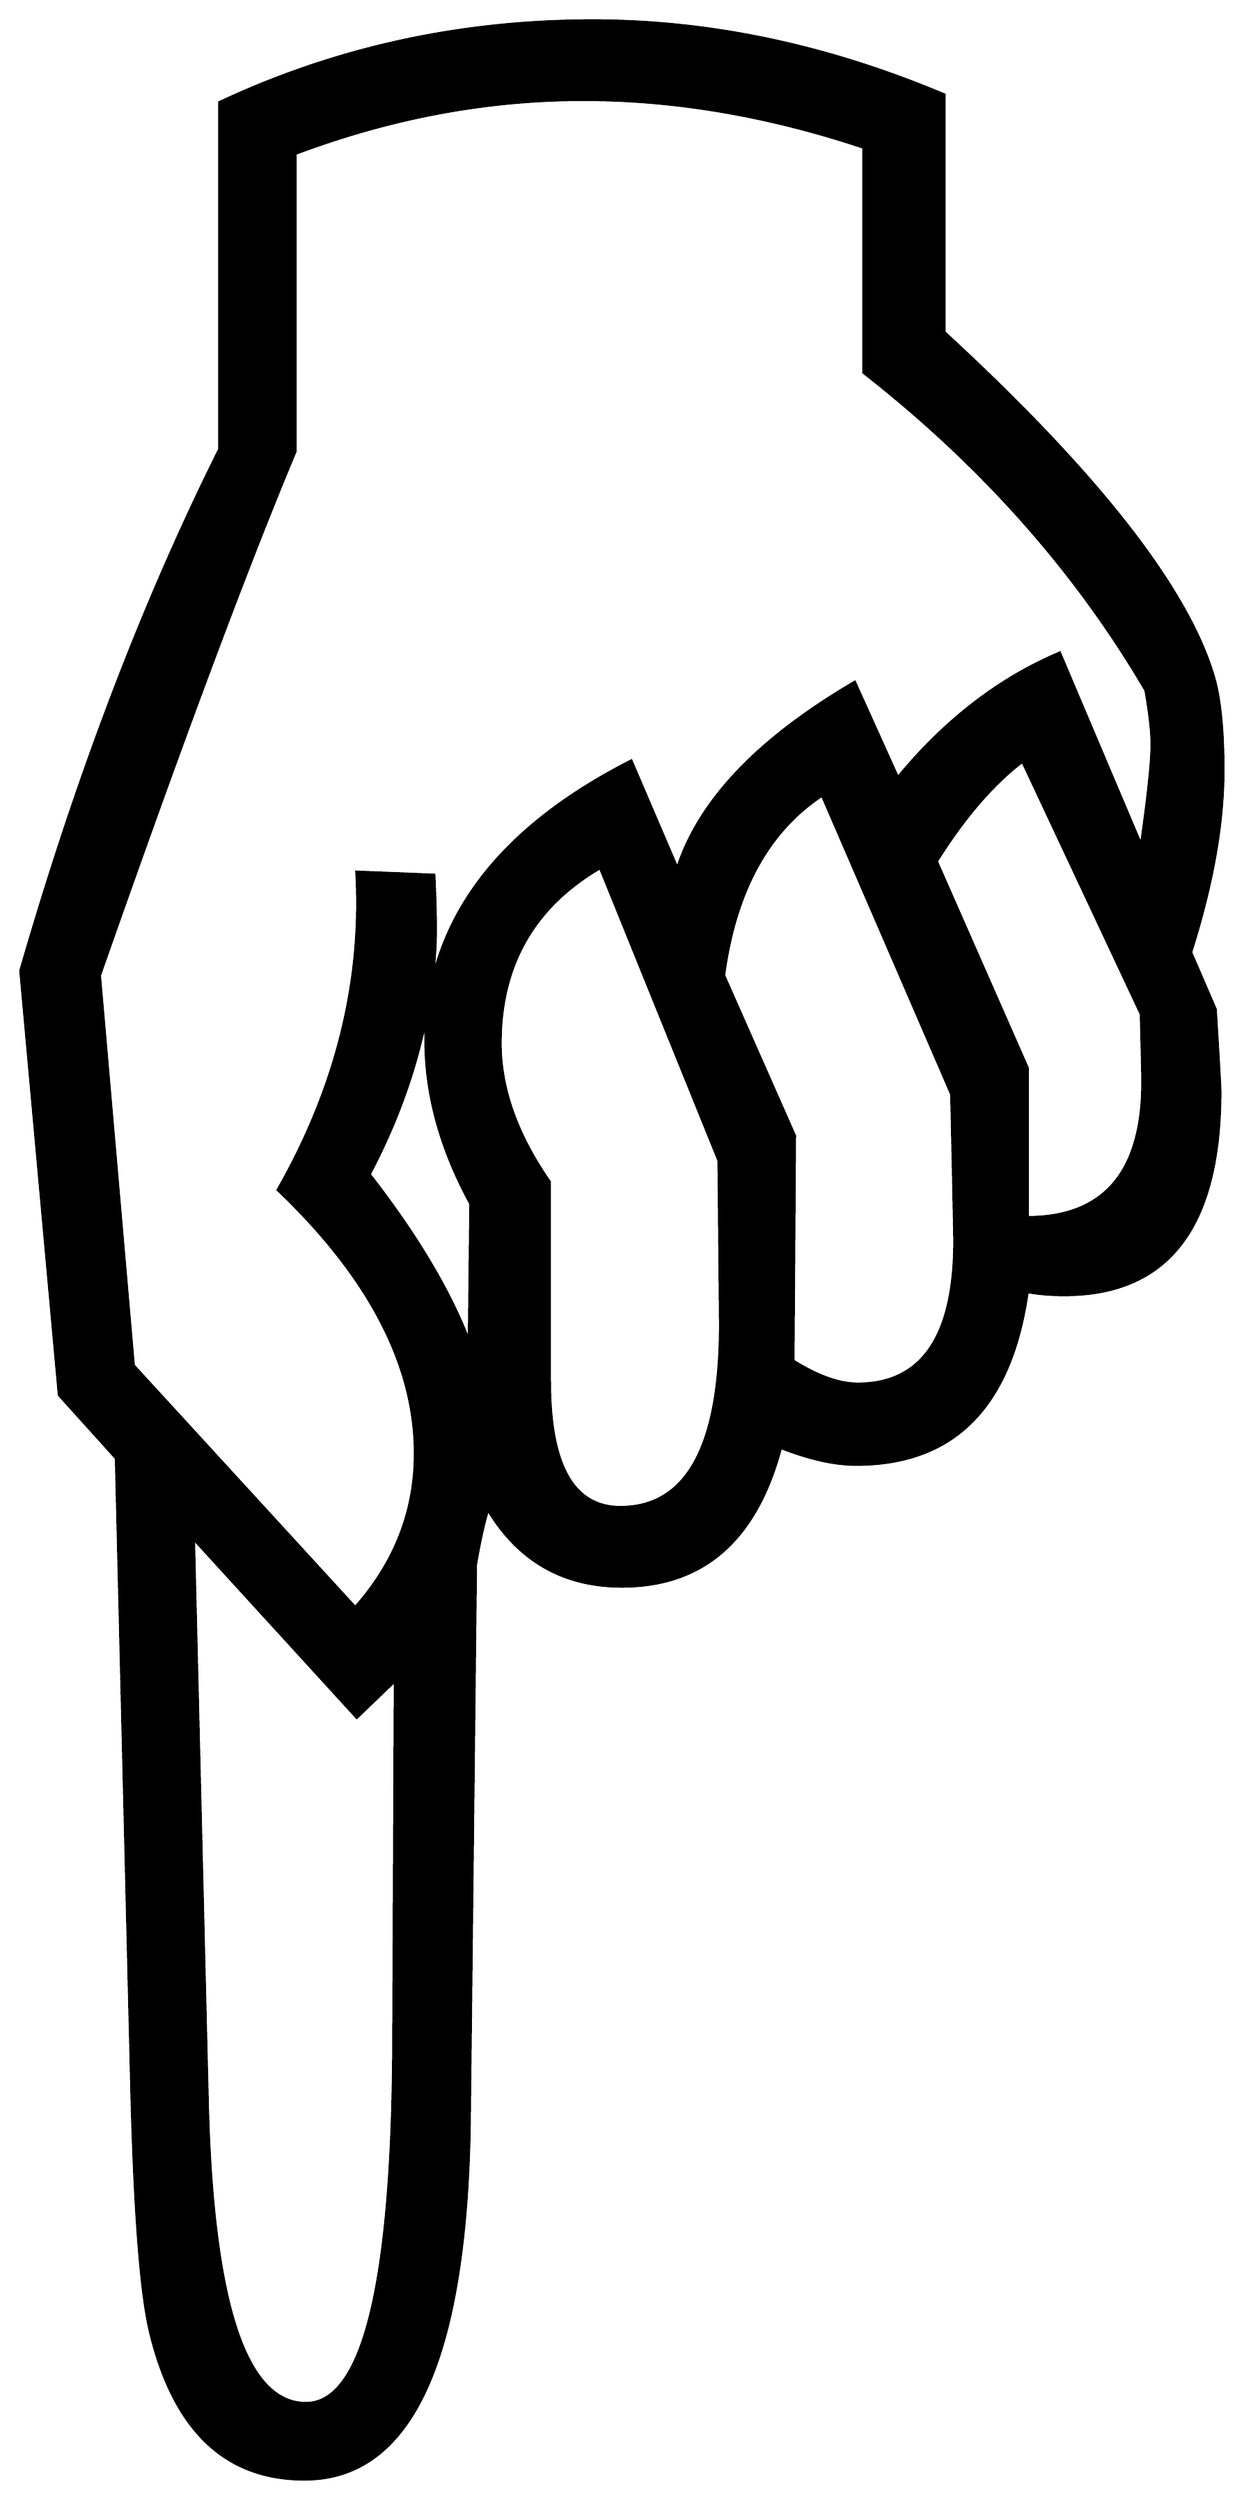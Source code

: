 


\begin{tikzpicture}[y=0.80pt, x=0.80pt, yscale=-1.0, xscale=1.0, inner sep=0pt, outer sep=0pt]
\begin{scope}[shift={(100.0,1859.0)},nonzero rule]
  \path[draw=.,fill=.,line width=1.600pt] (952.0,-1046.0) ..
    controls (952.0,-1011.333) and (945.0,-972.0) ..
    (931.0,-928.0) -- (947.0,-891.0) .. controls (949.0,-858.333)
    and (950.0,-840.667) .. (950.0,-838.0) .. controls
    (950.0,-750.0) and (916.333,-706.0) .. (849.0,-706.0) ..
    controls (840.333,-706.0) and (832.333,-706.667) .. (825.0,-708.0)
    .. controls (814.333,-633.333) and (777.333,-596.0) ..
    (714.0,-596.0) .. controls (700.0,-596.0) and (683.667,-599.667)
    .. (665.0,-607.0) .. controls (649.0,-547.0) and
    (614.667,-517.0) .. (562.0,-517.0) .. controls (524.0,-517.0)
    and (495.0,-533.667) .. (475.0,-567.0) .. controls
    (472.333,-558.333) and (469.667,-546.333) .. (467.0,-531.0) --
    (463.0,-171.0) .. controls (461.0,-15.667) and (425.333,62.0) ..
    (356.0,62.0) .. controls (304.667,62.0) and (271.333,30.0) ..
    (256.0,-34.0) .. controls (250.0,-59.333) and (246.0,-111.667)
    .. (244.0,-191.0) -- (234.0,-600.0) -- (197.0,-641.0) --
    (172.0,-916.0) .. controls (208.667,-1042.667) and
    (251.667,-1155.333) .. (301.0,-1254.0) -- (301.0,-1479.0) ..
    controls (376.333,-1514.333) and (457.0,-1532.0) ..
    (543.0,-1532.0) .. controls (619.0,-1532.0) and
    (695.0,-1516.0) .. (771.0,-1484.0) -- (771.0,-1330.0) ..
    controls (871.0,-1238.0) and (929.333,-1163.333) ..
    (946.0,-1106.0) .. controls (950.0,-1092.0) and
    (952.0,-1072.0) .. (952.0,-1046.0) -- cycle(900.0,-844.0) ..
    controls (900.0,-848.0) and (899.667,-862.667) .. (899.0,-888.0)
    -- (822.0,-1052.0) .. controls (802.667,-1037.333) and
    (784.0,-1015.667) .. (766.0,-987.0) -- (825.0,-853.0) --
    (825.0,-756.0) .. controls (875.0,-756.0) and (900.0,-785.333)
    .. (900.0,-844.0) -- cycle(906.0,-1063.0) .. controls
    (906.0,-1071.0) and (904.667,-1082.667) .. (902.0,-1098.0) ..
    controls (856.667,-1175.333) and (795.667,-1244.0) ..
    (719.0,-1304.0) -- (719.0,-1450.0) .. controls
    (657.0,-1470.667) and (596.333,-1481.0) .. (537.0,-1481.0) ..
    controls (474.333,-1481.0) and (412.0,-1469.333) ..
    (350.0,-1446.0) -- (350.0,-1253.0) .. controls
    (318.667,-1178.333) and (276.333,-1065.0) .. (223.0,-913.0) --
    (245.0,-660.0) -- (389.0,-503.0) .. controls (415.0,-532.333)
    and (428.0,-565.667) .. (428.0,-603.0) .. controls
    (428.0,-660.333) and (398.333,-717.333) .. (339.0,-774.0) ..
    controls (377.0,-840.667) and (394.0,-909.333) .. (390.0,-980.0)
    -- (440.0,-978.0) .. controls (440.667,-964.0) and
    (441.0,-952.333) .. (441.0,-943.0) .. controls (441.0,-931.0)
    and (440.0,-918.0) .. (438.0,-904.0) .. controls
    (450.0,-964.667) and (493.333,-1014.0) .. (568.0,-1052.0) --
    (598.0,-982.0) .. controls (612.0,-1026.0) and
    (650.333,-1066.333) .. (713.0,-1103.0) -- (741.0,-1041.0) ..
    controls (771.667,-1078.333) and (806.667,-1105.333) ..
    (846.0,-1122.0) -- (899.0,-997.0) .. controls
    (903.667,-1029.667) and (906.0,-1051.667) .. (906.0,-1063.0) --
    cycle(778.0,-741.0) .. controls (778.0,-744.333) and
    (777.333,-776.0) .. (776.0,-836.0) -- (692.0,-1030.0) ..
    controls (656.667,-1006.667) and (635.333,-967.667) ..
    (628.0,-913.0) -- (674.0,-809.0) -- (673.0,-663.0) ..
    controls (689.0,-653.0) and (703.0,-648.0) .. (715.0,-648.0)
    .. controls (757.0,-648.0) and (778.0,-679.0) ..
    (778.0,-741.0) -- cycle(626.0,-687.0) .. controls
    (626.0,-687.0) and (625.667,-722.333) .. (625.0,-793.0) --
    (548.0,-983.0) .. controls (504.667,-957.667) and (483.0,-919.667)
    .. (483.0,-869.0) .. controls (483.0,-839.667) and
    (493.667,-809.667) .. (515.0,-779.0) -- (515.0,-650.0) ..
    controls (515.0,-595.333) and (530.333,-568.0) .. (561.0,-568.0)
    .. controls (604.333,-568.0) and (626.0,-607.667) ..
    (626.0,-687.0) -- cycle(464.0,-765.0) .. controls
    (440.667,-807.667) and (431.333,-850.0) .. (436.0,-892.0) ..
    controls (429.333,-855.333) and (416.667,-819.333) .. (398.0,-784.0)
    .. controls (428.667,-744.667) and (450.333,-708.333) ..
    (463.0,-675.0) -- (464.0,-765.0) -- cycle(415.0,-456.0) --
    (390.0,-432.0) -- (284.0,-548.0) -- (293.0,-182.0) ..
    controls (296.333,-52.0) and (317.667,13.0) .. (357.0,13.0) ..
    controls (395.0,13.0) and (414.0,-67.667) .. (414.0,-229.0) ..
    controls (414.0,-231.0) and (414.333,-306.667) .. (415.0,-456.0)
    -- cycle;
\end{scope}

\end{tikzpicture}

